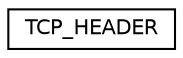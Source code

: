 digraph "Graphical Class Hierarchy"
{
  edge [fontname="Helvetica",fontsize="10",labelfontname="Helvetica",labelfontsize="10"];
  node [fontname="Helvetica",fontsize="10",shape=record];
  rankdir="LR";
  Node1 [label="TCP_HEADER",height=0.2,width=0.4,color="black", fillcolor="white", style="filled",URL="$struct_t_c_p___h_e_a_d_e_r.html"];
}
